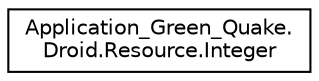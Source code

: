digraph "Graphical Class Hierarchy"
{
 // LATEX_PDF_SIZE
  edge [fontname="Helvetica",fontsize="10",labelfontname="Helvetica",labelfontsize="10"];
  node [fontname="Helvetica",fontsize="10",shape=record];
  rankdir="LR";
  Node0 [label="Application_Green_Quake.\lDroid.Resource.Integer",height=0.2,width=0.4,color="black", fillcolor="white", style="filled",URL="$class_application___green___quake_1_1_droid_1_1_resource_1_1_integer.html",tooltip=" "];
}
